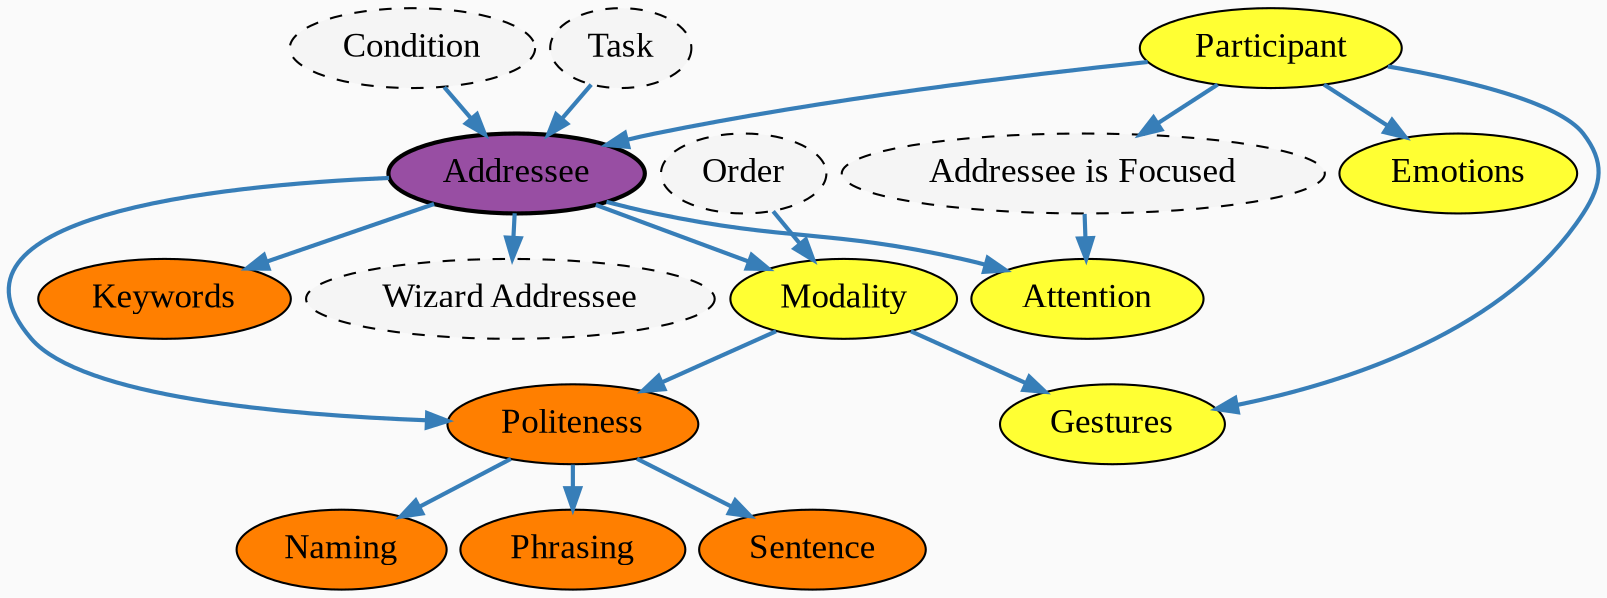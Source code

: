 digraph
{
  //rankdir=LR
  rankdir=TD
  //concentrate=true
  nodesep=0.1
  ranksep=0.3
  bgcolor="gray98"
  // Define the nodes
  // colors: "#E41A1C" "#377EB8" "#4DAF4A" "#984EA3" "#FF7F00" "#FFFF33" "#A65628"
  Ar  [fontname="Liberation Serif",fontsize=17,label="Addressee"style="filled,bold",fillcolor="#984EA3"]
  Fr  [fontname="Liberation Serif",fontsize=17,label="Attention"style="filled",fillcolor="#FFFF33"]
  Aef [fontname="Liberation Serif",fontsize=17,label="Addressee is Focused"style="filled,dashed",fillcolor="#F5F5F5"]
  Er  [fontname="Liberation Serif",fontsize=17,label="Emotions"style="filled",fillcolor="#FFFF33"]
  M   [fontname="Liberation Serif",fontsize=17,label="Modality"style="filled",fillcolor="#FFFF33"]
  Msr [fontname="Liberation Serif",fontsize=17,label="Gestures"style="filled",fillcolor="#FFFF33"]
  Sf  [fontname="Liberation Serif",fontsize=17,label="Naming"style="filled",fillcolor="#FF7F00"]
  Sp  [fontname="Liberation Serif",fontsize=17,label="Politeness"style="filled",fillcolor="#FF7F00"]
  Str [fontname="Liberation Serif",fontsize=17,label="Phrasing"style="filled",fillcolor="#FF7F00"]
  Sph [fontname="Liberation Serif",fontsize=17,label="Sentence"style="filled",fillcolor="#FF7F00"]
  Ssr [fontname="Liberation Serif",fontsize=17,label="Keywords"style="filled",fillcolor="#FF7F00"]
  Aw  [fontname="Liberation Serif",fontsize=17,label="Wizard Addressee"style="filled,dashed",fillcolor="#F5F5F5"]
  T   [fontname="Liberation Serif",fontsize=17,label="Task"style="filled,dashed",fillcolor="#F5F5F5"]
  C   [fontname="Liberation Serif",fontsize=17,label="Condition"style="filled,dashed",fillcolor="#F5F5F5"]
  O   [fontname="Liberation Serif",fontsize=17,label="Order"style="filled,dashed",fillcolor="#F5F5F5"]
  Pid [fontname="Liberation Serif",fontsize=17,label="Participant"style="filled",fillcolor="#FFFF33"]

  edge [style=bold,color="#377EB8"]
  Ar  -> Fr
  Pid -> Aef
  Ar  -> Aw
  Pid -> Er
  Sp  -> Sf
  Ar  -> Sp
  M   -> Sp
  Ar  -> M
  O   -> M
  Sp  -> Str
  Sp  -> Sph
  C   -> Ar
  T   -> Ar
  Pid -> Ar
  M   -> Msr
  Pid -> Msr
  Aef -> Fr
  Ar  -> Ssr
}
